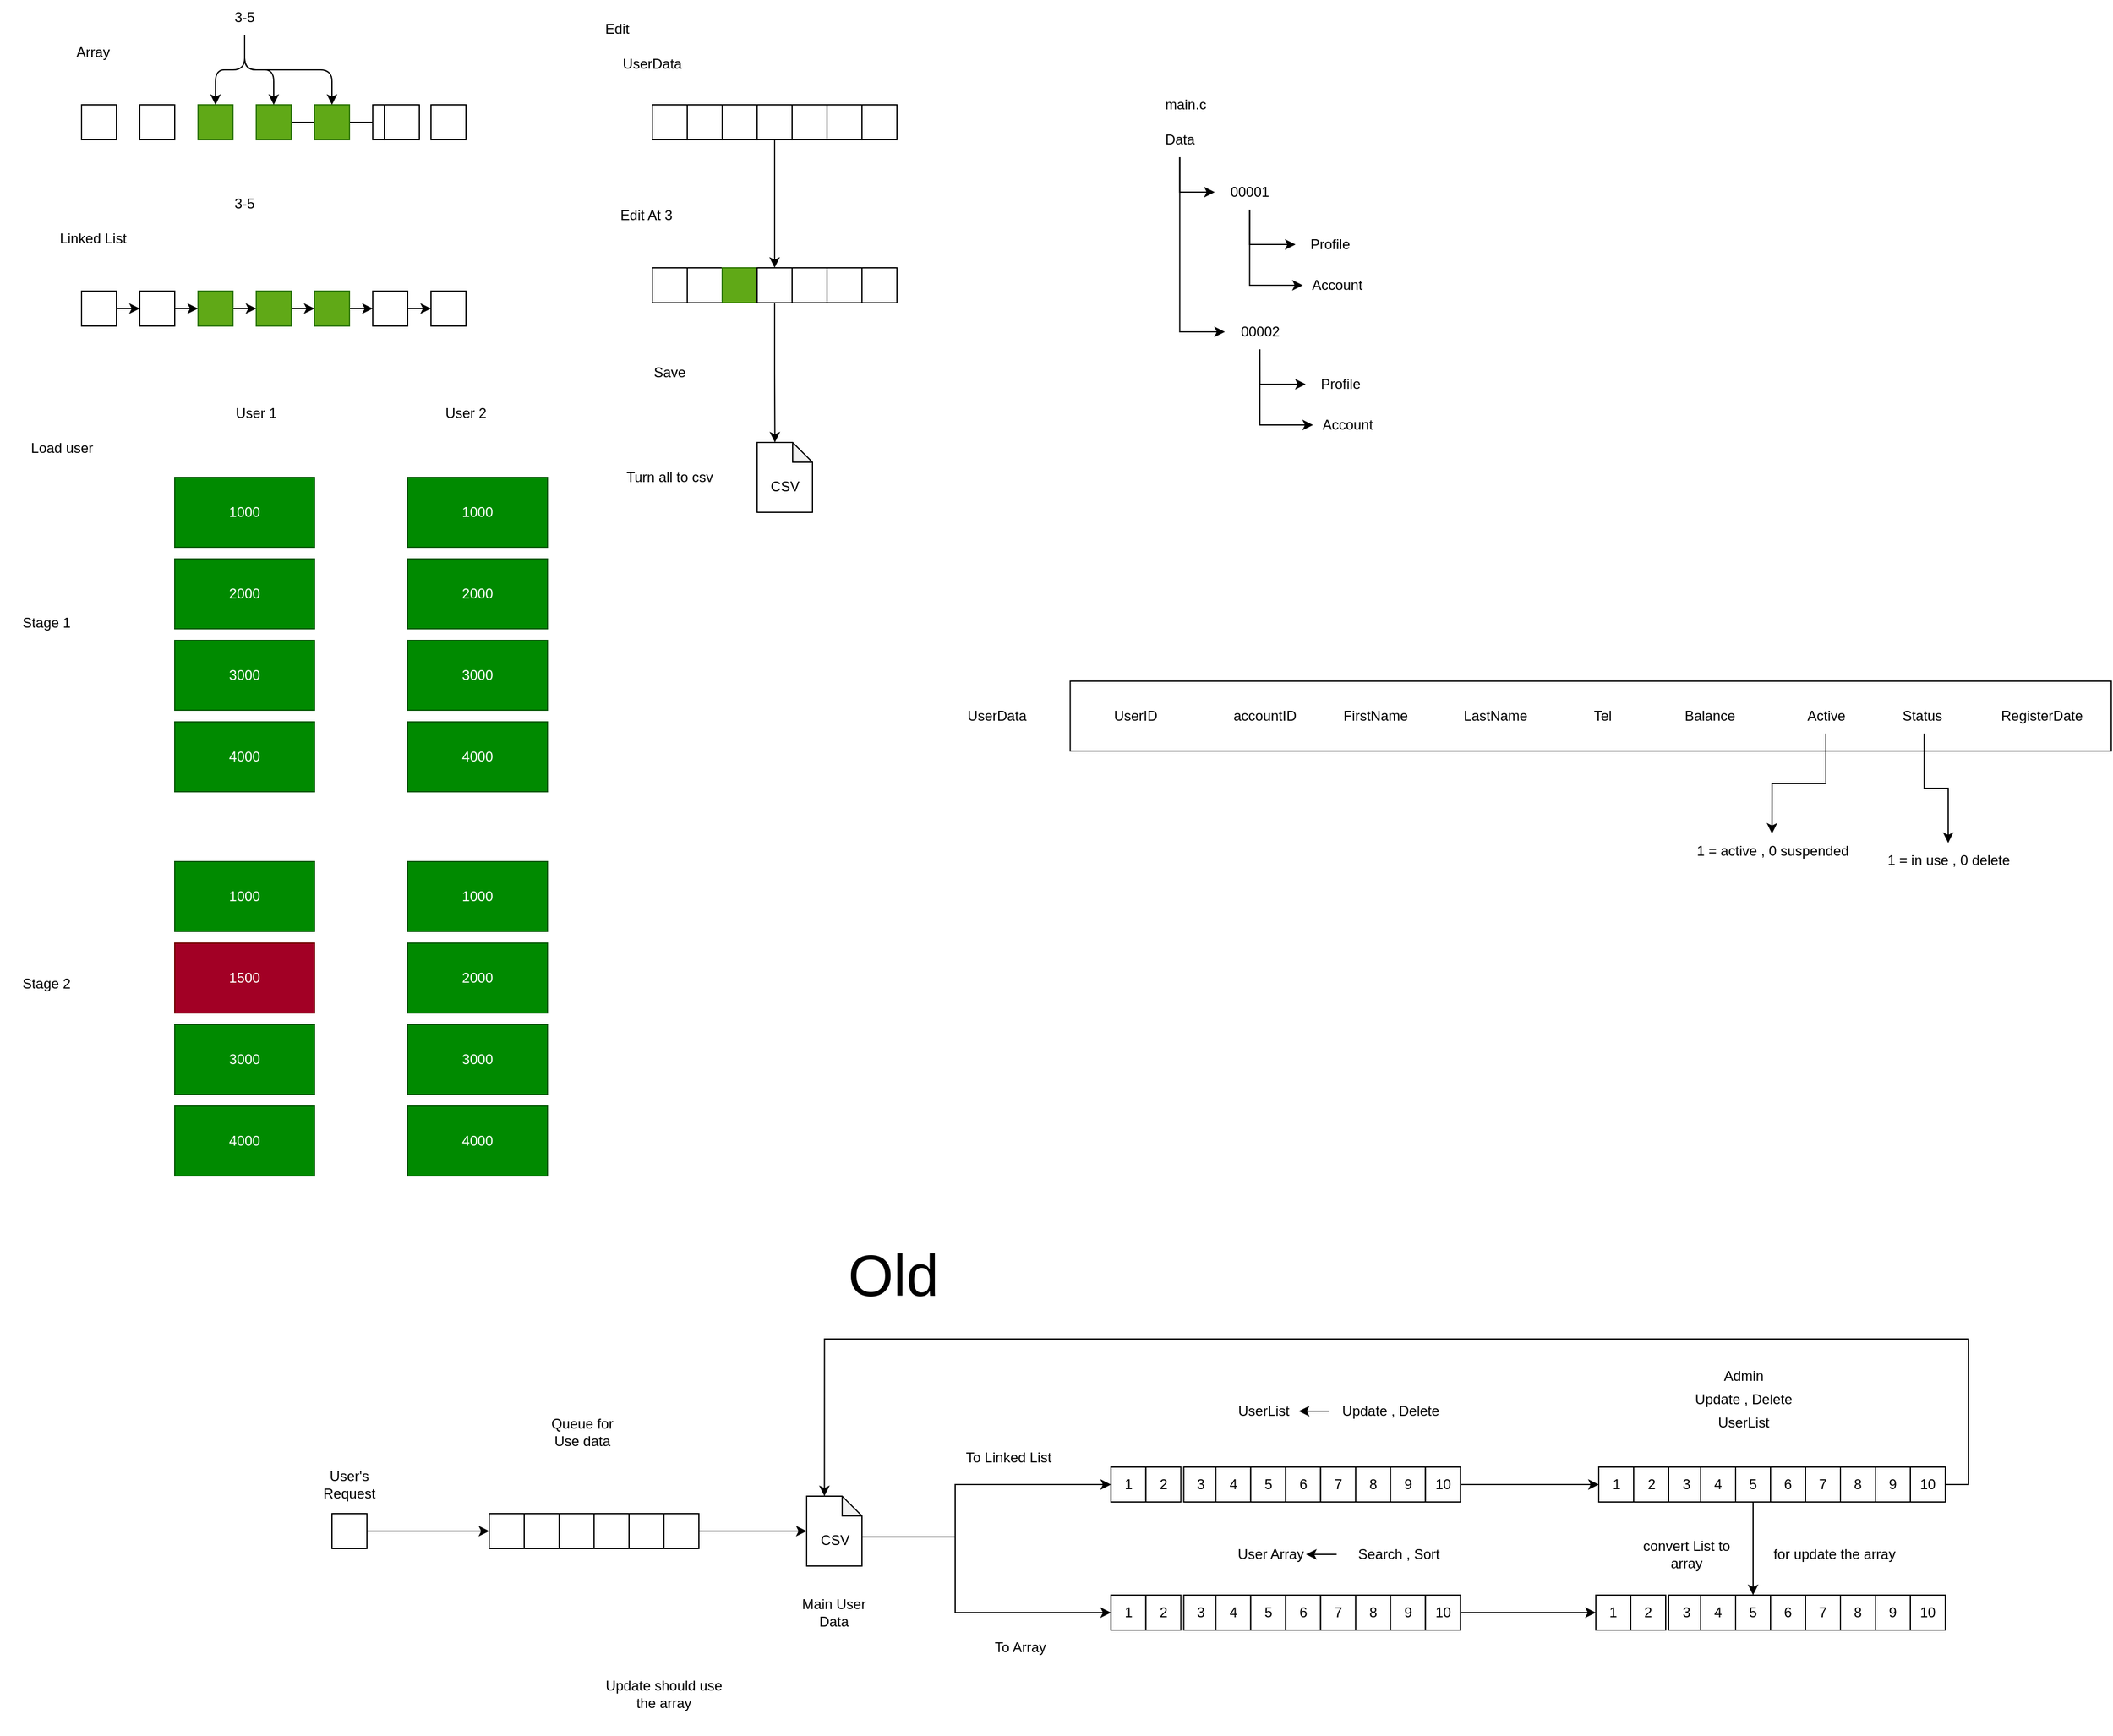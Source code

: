 <mxfile version="20.7.4" type="device"><diagram id="EUg1p4t70o_n1Fe6zQVJ" name="Page-1"><mxGraphModel dx="2302" dy="1364" grid="0" gridSize="10" guides="1" tooltips="1" connect="1" arrows="1" fold="1" page="1" pageScale="1" pageWidth="850" pageHeight="1100" math="0" shadow="0"><root><mxCell id="0"/><mxCell id="1" parent="0"/><mxCell id="EcDY3XYmUkC9mgCt3YLA-112" value="" style="rounded=0;whiteSpace=wrap;html=1;" parent="1" vertex="1"><mxGeometry x="958.75" y="815" width="893.75" height="60" as="geometry"/></mxCell><mxCell id="2" value="Array" style="text;strokeColor=none;align=center;fillColor=none;html=1;verticalAlign=middle;whiteSpace=wrap;rounded=0;" parent="1" vertex="1"><mxGeometry x="90" y="260" width="60" height="30" as="geometry"/></mxCell><mxCell id="14" value="" style="whiteSpace=wrap;html=1;flipH=1;" parent="1" vertex="1"><mxGeometry x="110" y="320" width="30" height="30" as="geometry"/></mxCell><mxCell id="33" value="" style="whiteSpace=wrap;html=1;flipH=1;" parent="1" vertex="1"><mxGeometry x="160" y="320" width="30" height="30" as="geometry"/></mxCell><mxCell id="34" value="" style="whiteSpace=wrap;html=1;flipH=1;fillColor=#60a917;fontColor=#ffffff;strokeColor=#2D7600;" parent="1" vertex="1"><mxGeometry x="210" y="320" width="30" height="30" as="geometry"/></mxCell><mxCell id="61" value="" style="edgeStyle=orthogonalEdgeStyle;html=1;" parent="1" source="35" target="60" edge="1"><mxGeometry relative="1" as="geometry"/></mxCell><mxCell id="35" value="" style="whiteSpace=wrap;html=1;flipH=1;fillColor=#60a917;fontColor=#ffffff;strokeColor=#2D7600;" parent="1" vertex="1"><mxGeometry x="260" y="320" width="30" height="30" as="geometry"/></mxCell><mxCell id="36" value="" style="whiteSpace=wrap;html=1;flipH=1;fillColor=#60a917;fontColor=#ffffff;strokeColor=#2D7600;" parent="1" vertex="1"><mxGeometry x="310" y="320" width="30" height="30" as="geometry"/></mxCell><mxCell id="37" value="" style="whiteSpace=wrap;html=1;flipH=1;" parent="1" vertex="1"><mxGeometry x="360" y="320" width="30" height="30" as="geometry"/></mxCell><mxCell id="38" value="" style="whiteSpace=wrap;html=1;flipH=1;" parent="1" vertex="1"><mxGeometry x="410" y="320" width="30" height="30" as="geometry"/></mxCell><mxCell id="44" style="edgeStyle=orthogonalEdgeStyle;html=1;exitX=0.5;exitY=1;exitDx=0;exitDy=0;entryX=0.5;entryY=0;entryDx=0;entryDy=0;" parent="1" source="41" target="34" edge="1"><mxGeometry relative="1" as="geometry"/></mxCell><mxCell id="45" style="edgeStyle=orthogonalEdgeStyle;html=1;exitX=0.5;exitY=1;exitDx=0;exitDy=0;entryX=0.5;entryY=0;entryDx=0;entryDy=0;" parent="1" source="41" target="36" edge="1"><mxGeometry relative="1" as="geometry"/></mxCell><mxCell id="62" style="edgeStyle=orthogonalEdgeStyle;html=1;exitX=0.5;exitY=1;exitDx=0;exitDy=0;entryX=0.5;entryY=0;entryDx=0;entryDy=0;" parent="1" source="41" target="35" edge="1"><mxGeometry relative="1" as="geometry"/></mxCell><mxCell id="41" value="3-5" style="text;strokeColor=none;align=center;fillColor=none;html=1;verticalAlign=middle;whiteSpace=wrap;rounded=0;" parent="1" vertex="1"><mxGeometry x="220" y="230" width="60" height="30" as="geometry"/></mxCell><mxCell id="46" value="Linked List" style="text;strokeColor=none;align=center;fillColor=none;html=1;verticalAlign=middle;whiteSpace=wrap;rounded=0;" parent="1" vertex="1"><mxGeometry x="90" y="420" width="60" height="30" as="geometry"/></mxCell><mxCell id="57" style="edgeStyle=orthogonalEdgeStyle;html=1;exitX=1;exitY=0.5;exitDx=0;exitDy=0;entryX=0;entryY=0.5;entryDx=0;entryDy=0;" parent="1" source="47" target="48" edge="1"><mxGeometry relative="1" as="geometry"/></mxCell><mxCell id="47" value="" style="whiteSpace=wrap;html=1;flipH=1;" parent="1" vertex="1"><mxGeometry x="110" y="480" width="30" height="30" as="geometry"/></mxCell><mxCell id="58" style="edgeStyle=orthogonalEdgeStyle;html=1;exitX=1;exitY=0.5;exitDx=0;exitDy=0;entryX=0;entryY=0.5;entryDx=0;entryDy=0;" parent="1" source="48" target="49" edge="1"><mxGeometry relative="1" as="geometry"/></mxCell><mxCell id="48" value="" style="whiteSpace=wrap;html=1;flipH=1;" parent="1" vertex="1"><mxGeometry x="160" y="480" width="30" height="30" as="geometry"/></mxCell><mxCell id="59" style="edgeStyle=orthogonalEdgeStyle;html=1;exitX=1;exitY=0.5;exitDx=0;exitDy=0;entryX=0;entryY=0.5;entryDx=0;entryDy=0;" parent="1" source="49" target="50" edge="1"><mxGeometry relative="1" as="geometry"/></mxCell><mxCell id="49" value="" style="whiteSpace=wrap;html=1;flipH=1;fillColor=#60a917;fontColor=#ffffff;strokeColor=#2D7600;" parent="1" vertex="1"><mxGeometry x="210" y="480" width="30" height="30" as="geometry"/></mxCell><mxCell id="63" style="edgeStyle=orthogonalEdgeStyle;html=1;exitX=1;exitY=0.5;exitDx=0;exitDy=0;entryX=0;entryY=0.5;entryDx=0;entryDy=0;" parent="1" source="50" target="51" edge="1"><mxGeometry relative="1" as="geometry"/></mxCell><mxCell id="50" value="" style="whiteSpace=wrap;html=1;flipH=1;fillColor=#60a917;fontColor=#ffffff;strokeColor=#2D7600;" parent="1" vertex="1"><mxGeometry x="260" y="480" width="30" height="30" as="geometry"/></mxCell><mxCell id="64" style="edgeStyle=orthogonalEdgeStyle;html=1;exitX=1;exitY=0.5;exitDx=0;exitDy=0;entryX=0;entryY=0.5;entryDx=0;entryDy=0;" parent="1" source="51" target="52" edge="1"><mxGeometry relative="1" as="geometry"/></mxCell><mxCell id="51" value="" style="whiteSpace=wrap;html=1;flipH=1;fillColor=#60a917;fontColor=#ffffff;strokeColor=#2D7600;" parent="1" vertex="1"><mxGeometry x="310" y="480" width="30" height="30" as="geometry"/></mxCell><mxCell id="65" style="edgeStyle=orthogonalEdgeStyle;html=1;exitX=1;exitY=0.5;exitDx=0;exitDy=0;" parent="1" source="52" target="53" edge="1"><mxGeometry relative="1" as="geometry"/></mxCell><mxCell id="52" value="" style="whiteSpace=wrap;html=1;flipH=1;" parent="1" vertex="1"><mxGeometry x="360" y="480" width="30" height="30" as="geometry"/></mxCell><mxCell id="53" value="" style="whiteSpace=wrap;html=1;flipH=1;" parent="1" vertex="1"><mxGeometry x="410" y="480" width="30" height="30" as="geometry"/></mxCell><mxCell id="56" value="3-5" style="text;strokeColor=none;align=center;fillColor=none;html=1;verticalAlign=middle;whiteSpace=wrap;rounded=0;" parent="1" vertex="1"><mxGeometry x="220" y="390" width="60" height="30" as="geometry"/></mxCell><mxCell id="60" value="" style="whiteSpace=wrap;html=1;flipH=1;" parent="1" vertex="1"><mxGeometry x="370" y="320" width="30" height="30" as="geometry"/></mxCell><mxCell id="67" value="1000" style="whiteSpace=wrap;html=1;fillColor=#008a00;fontColor=#ffffff;strokeColor=#005700;" parent="1" vertex="1"><mxGeometry x="190" y="640" width="120" height="60" as="geometry"/></mxCell><mxCell id="68" value="2000" style="whiteSpace=wrap;html=1;fillColor=#008a00;fontColor=#ffffff;strokeColor=#005700;" parent="1" vertex="1"><mxGeometry x="190" y="710" width="120" height="60" as="geometry"/></mxCell><mxCell id="69" value="4000" style="whiteSpace=wrap;html=1;fillColor=#008a00;fontColor=#ffffff;strokeColor=#005700;" parent="1" vertex="1"><mxGeometry x="190" y="850" width="120" height="60" as="geometry"/></mxCell><mxCell id="70" value="3000" style="whiteSpace=wrap;html=1;fillColor=#008a00;fontColor=#ffffff;strokeColor=#005700;" parent="1" vertex="1"><mxGeometry x="190" y="780" width="120" height="60" as="geometry"/></mxCell><mxCell id="71" value="User 1" style="text;strokeColor=none;align=center;fillColor=none;html=1;verticalAlign=middle;whiteSpace=wrap;rounded=0;" parent="1" vertex="1"><mxGeometry x="230" y="570" width="60" height="30" as="geometry"/></mxCell><mxCell id="72" value="User 2" style="text;strokeColor=none;align=center;fillColor=none;html=1;verticalAlign=middle;whiteSpace=wrap;rounded=0;" parent="1" vertex="1"><mxGeometry x="410" y="570" width="60" height="30" as="geometry"/></mxCell><mxCell id="73" value="1000" style="whiteSpace=wrap;html=1;fillColor=#008a00;fontColor=#ffffff;strokeColor=#005700;" parent="1" vertex="1"><mxGeometry x="390" y="640" width="120" height="60" as="geometry"/></mxCell><mxCell id="74" value="2000" style="whiteSpace=wrap;html=1;fillColor=#008a00;fontColor=#ffffff;strokeColor=#005700;" parent="1" vertex="1"><mxGeometry x="390" y="710" width="120" height="60" as="geometry"/></mxCell><mxCell id="75" value="4000" style="whiteSpace=wrap;html=1;fillColor=#008a00;fontColor=#ffffff;strokeColor=#005700;" parent="1" vertex="1"><mxGeometry x="390" y="850" width="120" height="60" as="geometry"/></mxCell><mxCell id="76" value="3000" style="whiteSpace=wrap;html=1;fillColor=#008a00;fontColor=#ffffff;strokeColor=#005700;" parent="1" vertex="1"><mxGeometry x="390" y="780" width="120" height="60" as="geometry"/></mxCell><mxCell id="77" value="Load user&amp;nbsp;" style="text;strokeColor=none;align=center;fillColor=none;html=1;verticalAlign=middle;whiteSpace=wrap;rounded=0;" parent="1" vertex="1"><mxGeometry x="40" y="600" width="110" height="30" as="geometry"/></mxCell><mxCell id="78" value="Stage 1" style="text;strokeColor=none;align=center;fillColor=none;html=1;verticalAlign=middle;whiteSpace=wrap;rounded=0;" parent="1" vertex="1"><mxGeometry x="50" y="750" width="60" height="30" as="geometry"/></mxCell><mxCell id="83" value="Stage 2" style="text;strokeColor=none;align=center;fillColor=none;html=1;verticalAlign=middle;whiteSpace=wrap;rounded=0;" parent="1" vertex="1"><mxGeometry x="50" y="1060" width="60" height="30" as="geometry"/></mxCell><mxCell id="97" value="1000" style="whiteSpace=wrap;html=1;fillColor=#008a00;fontColor=#ffffff;strokeColor=#005700;" parent="1" vertex="1"><mxGeometry x="190" y="970" width="120" height="60" as="geometry"/></mxCell><mxCell id="98" value="1500" style="whiteSpace=wrap;html=1;fillColor=#a20025;fontColor=#ffffff;strokeColor=#6F0000;" parent="1" vertex="1"><mxGeometry x="190" y="1040" width="120" height="60" as="geometry"/></mxCell><mxCell id="99" value="4000" style="whiteSpace=wrap;html=1;fillColor=#008a00;fontColor=#ffffff;strokeColor=#005700;" parent="1" vertex="1"><mxGeometry x="190" y="1180" width="120" height="60" as="geometry"/></mxCell><mxCell id="100" value="3000" style="whiteSpace=wrap;html=1;fillColor=#008a00;fontColor=#ffffff;strokeColor=#005700;" parent="1" vertex="1"><mxGeometry x="190" y="1110" width="120" height="60" as="geometry"/></mxCell><mxCell id="101" value="1000" style="whiteSpace=wrap;html=1;fillColor=#008a00;fontColor=#ffffff;strokeColor=#005700;" parent="1" vertex="1"><mxGeometry x="390" y="970" width="120" height="60" as="geometry"/></mxCell><mxCell id="102" value="2000" style="whiteSpace=wrap;html=1;fillColor=#008a00;fontColor=#ffffff;strokeColor=#005700;" parent="1" vertex="1"><mxGeometry x="390" y="1040" width="120" height="60" as="geometry"/></mxCell><mxCell id="103" value="4000" style="whiteSpace=wrap;html=1;fillColor=#008a00;fontColor=#ffffff;strokeColor=#005700;" parent="1" vertex="1"><mxGeometry x="390" y="1180" width="120" height="60" as="geometry"/></mxCell><mxCell id="104" value="3000" style="whiteSpace=wrap;html=1;fillColor=#008a00;fontColor=#ffffff;strokeColor=#005700;" parent="1" vertex="1"><mxGeometry x="390" y="1110" width="120" height="60" as="geometry"/></mxCell><mxCell id="A_JmGxbrI_WIzLfmHU-J-104" value="Edit" style="text;strokeColor=none;align=center;fillColor=none;html=1;verticalAlign=middle;whiteSpace=wrap;rounded=0;" parent="1" vertex="1"><mxGeometry x="540" y="240" width="60" height="30" as="geometry"/></mxCell><mxCell id="A_JmGxbrI_WIzLfmHU-J-109" value="UserData" style="text;strokeColor=none;align=center;fillColor=none;html=1;verticalAlign=middle;whiteSpace=wrap;rounded=0;" parent="1" vertex="1"><mxGeometry x="570" y="270" width="60" height="30" as="geometry"/></mxCell><mxCell id="A_JmGxbrI_WIzLfmHU-J-124" value="" style="whiteSpace=wrap;html=1;flipH=1;" parent="1" vertex="1"><mxGeometry x="600" y="320" width="30" height="30" as="geometry"/></mxCell><mxCell id="A_JmGxbrI_WIzLfmHU-J-126" value="" style="whiteSpace=wrap;html=1;flipH=1;" parent="1" vertex="1"><mxGeometry x="630" y="320" width="30" height="30" as="geometry"/></mxCell><mxCell id="A_JmGxbrI_WIzLfmHU-J-128" value="" style="whiteSpace=wrap;html=1;flipH=1;" parent="1" vertex="1"><mxGeometry x="660" y="320" width="30" height="30" as="geometry"/></mxCell><mxCell id="A_JmGxbrI_WIzLfmHU-J-184" style="edgeStyle=orthogonalEdgeStyle;rounded=0;orthogonalLoop=1;jettySize=auto;html=1;exitX=0.5;exitY=1;exitDx=0;exitDy=0;entryX=0.5;entryY=0;entryDx=0;entryDy=0;" parent="1" source="A_JmGxbrI_WIzLfmHU-J-130" target="A_JmGxbrI_WIzLfmHU-J-157" edge="1"><mxGeometry relative="1" as="geometry"/></mxCell><mxCell id="A_JmGxbrI_WIzLfmHU-J-130" value="" style="whiteSpace=wrap;html=1;flipH=1;" parent="1" vertex="1"><mxGeometry x="690" y="320" width="30" height="30" as="geometry"/></mxCell><mxCell id="A_JmGxbrI_WIzLfmHU-J-132" value="" style="whiteSpace=wrap;html=1;flipH=1;" parent="1" vertex="1"><mxGeometry x="720" y="320" width="30" height="30" as="geometry"/></mxCell><mxCell id="A_JmGxbrI_WIzLfmHU-J-134" value="" style="whiteSpace=wrap;html=1;flipH=1;" parent="1" vertex="1"><mxGeometry x="750" y="320" width="30" height="30" as="geometry"/></mxCell><mxCell id="A_JmGxbrI_WIzLfmHU-J-135" value="" style="whiteSpace=wrap;html=1;flipH=1;" parent="1" vertex="1"><mxGeometry x="780" y="320" width="30" height="30" as="geometry"/></mxCell><mxCell id="A_JmGxbrI_WIzLfmHU-J-136" value="Edit At 3" style="text;strokeColor=none;align=center;fillColor=none;html=1;verticalAlign=middle;whiteSpace=wrap;rounded=0;" parent="1" vertex="1"><mxGeometry x="565" y="400" width="60" height="30" as="geometry"/></mxCell><mxCell id="A_JmGxbrI_WIzLfmHU-J-154" value="" style="whiteSpace=wrap;html=1;flipH=1;" parent="1" vertex="1"><mxGeometry x="600" y="460" width="30" height="30" as="geometry"/></mxCell><mxCell id="A_JmGxbrI_WIzLfmHU-J-155" value="" style="whiteSpace=wrap;html=1;flipH=1;" parent="1" vertex="1"><mxGeometry x="630" y="460" width="30" height="30" as="geometry"/></mxCell><mxCell id="A_JmGxbrI_WIzLfmHU-J-156" value="" style="whiteSpace=wrap;html=1;flipH=1;fillColor=#60a917;fontColor=#ffffff;strokeColor=#2D7600;" parent="1" vertex="1"><mxGeometry x="660" y="460" width="30" height="30" as="geometry"/></mxCell><mxCell id="A_JmGxbrI_WIzLfmHU-J-182" style="edgeStyle=orthogonalEdgeStyle;rounded=0;orthogonalLoop=1;jettySize=auto;html=1;exitX=0.5;exitY=1;exitDx=0;exitDy=0;entryX=0;entryY=0;entryDx=15.25;entryDy=0;entryPerimeter=0;" parent="1" source="A_JmGxbrI_WIzLfmHU-J-157" target="A_JmGxbrI_WIzLfmHU-J-171" edge="1"><mxGeometry relative="1" as="geometry"/></mxCell><mxCell id="A_JmGxbrI_WIzLfmHU-J-157" value="" style="whiteSpace=wrap;html=1;flipH=1;" parent="1" vertex="1"><mxGeometry x="690" y="460" width="30" height="30" as="geometry"/></mxCell><mxCell id="A_JmGxbrI_WIzLfmHU-J-158" value="" style="whiteSpace=wrap;html=1;flipH=1;" parent="1" vertex="1"><mxGeometry x="720" y="460" width="30" height="30" as="geometry"/></mxCell><mxCell id="A_JmGxbrI_WIzLfmHU-J-159" value="" style="whiteSpace=wrap;html=1;flipH=1;" parent="1" vertex="1"><mxGeometry x="750" y="460" width="30" height="30" as="geometry"/></mxCell><mxCell id="A_JmGxbrI_WIzLfmHU-J-160" value="" style="whiteSpace=wrap;html=1;flipH=1;" parent="1" vertex="1"><mxGeometry x="780" y="460" width="30" height="30" as="geometry"/></mxCell><mxCell id="A_JmGxbrI_WIzLfmHU-J-171" value="&lt;br&gt;CSV" style="shape=note;whiteSpace=wrap;html=1;backgroundOutline=1;darkOpacity=0.05;size=17;" parent="1" vertex="1"><mxGeometry x="690" y="610" width="47.5" height="60" as="geometry"/></mxCell><mxCell id="A_JmGxbrI_WIzLfmHU-J-180" value="Turn all to csv" style="text;strokeColor=none;align=center;fillColor=none;html=1;verticalAlign=middle;whiteSpace=wrap;rounded=0;" parent="1" vertex="1"><mxGeometry x="555" y="625" width="120" height="30" as="geometry"/></mxCell><mxCell id="A_JmGxbrI_WIzLfmHU-J-181" value="Save" style="text;strokeColor=none;align=center;fillColor=none;html=1;verticalAlign=middle;whiteSpace=wrap;rounded=0;" parent="1" vertex="1"><mxGeometry x="585" y="535" width="60" height="30" as="geometry"/></mxCell><mxCell id="A_JmGxbrI_WIzLfmHU-J-202" value="8" style="whiteSpace=wrap;html=1;flipH=1;" parent="1" vertex="1"><mxGeometry x="1203.75" y="1490" width="30" height="30" as="geometry"/></mxCell><mxCell id="A_JmGxbrI_WIzLfmHU-J-203" value="9" style="whiteSpace=wrap;html=1;flipH=1;" parent="1" vertex="1"><mxGeometry x="1233.75" y="1490" width="30" height="30" as="geometry"/></mxCell><mxCell id="A_JmGxbrI_WIzLfmHU-J-291" style="edgeStyle=orthogonalEdgeStyle;rounded=0;orthogonalLoop=1;jettySize=auto;html=1;exitX=1;exitY=0.5;exitDx=0;exitDy=0;entryX=0;entryY=0.5;entryDx=0;entryDy=0;" parent="1" source="A_JmGxbrI_WIzLfmHU-J-204" target="A_JmGxbrI_WIzLfmHU-J-284" edge="1"><mxGeometry relative="1" as="geometry"/></mxCell><mxCell id="A_JmGxbrI_WIzLfmHU-J-204" value="10" style="whiteSpace=wrap;html=1;flipH=1;" parent="1" vertex="1"><mxGeometry x="1263.75" y="1490" width="30" height="30" as="geometry"/></mxCell><mxCell id="A_JmGxbrI_WIzLfmHU-J-226" value="1" style="whiteSpace=wrap;html=1;flipH=1;" parent="1" vertex="1"><mxGeometry x="993.75" y="1490" width="30" height="30" as="geometry"/></mxCell><mxCell id="A_JmGxbrI_WIzLfmHU-J-227" value="2" style="whiteSpace=wrap;html=1;flipH=1;" parent="1" vertex="1"><mxGeometry x="1023.75" y="1490" width="30" height="30" as="geometry"/></mxCell><mxCell id="A_JmGxbrI_WIzLfmHU-J-228" value="3" style="whiteSpace=wrap;html=1;flipH=1;" parent="1" vertex="1"><mxGeometry x="1056.25" y="1490" width="30" height="30" as="geometry"/></mxCell><mxCell id="A_JmGxbrI_WIzLfmHU-J-229" value="4" style="whiteSpace=wrap;html=1;flipH=1;" parent="1" vertex="1"><mxGeometry x="1083.75" y="1490" width="30" height="30" as="geometry"/></mxCell><mxCell id="A_JmGxbrI_WIzLfmHU-J-230" value="5" style="whiteSpace=wrap;html=1;flipH=1;" parent="1" vertex="1"><mxGeometry x="1113.75" y="1490" width="30" height="30" as="geometry"/></mxCell><mxCell id="A_JmGxbrI_WIzLfmHU-J-231" value="6" style="whiteSpace=wrap;html=1;flipH=1;" parent="1" vertex="1"><mxGeometry x="1143.75" y="1490" width="30" height="30" as="geometry"/></mxCell><mxCell id="A_JmGxbrI_WIzLfmHU-J-232" value="7" style="whiteSpace=wrap;html=1;flipH=1;" parent="1" vertex="1"><mxGeometry x="1173.75" y="1490" width="30" height="30" as="geometry"/></mxCell><mxCell id="A_JmGxbrI_WIzLfmHU-J-233" value="Main User Data" style="text;strokeColor=none;align=center;fillColor=none;html=1;verticalAlign=middle;whiteSpace=wrap;rounded=0;" parent="1" vertex="1"><mxGeometry x="726.25" y="1600" width="60" height="30" as="geometry"/></mxCell><mxCell id="A_JmGxbrI_WIzLfmHU-J-264" style="edgeStyle=orthogonalEdgeStyle;rounded=0;orthogonalLoop=1;jettySize=auto;html=1;exitX=0;exitY=0;exitDx=47.5;exitDy=38.5;exitPerimeter=0;entryX=0;entryY=0.5;entryDx=0;entryDy=0;" parent="1" source="A_JmGxbrI_WIzLfmHU-J-249" target="A_JmGxbrI_WIzLfmHU-J-226" edge="1"><mxGeometry relative="1" as="geometry"><Array as="points"><mxPoint x="780" y="1550"/><mxPoint x="860" y="1550"/><mxPoint x="860" y="1505"/></Array></mxGeometry></mxCell><mxCell id="A_JmGxbrI_WIzLfmHU-J-265" style="edgeStyle=orthogonalEdgeStyle;rounded=0;orthogonalLoop=1;jettySize=auto;html=1;exitX=0;exitY=0;exitDx=47.5;exitDy=38.5;exitPerimeter=0;entryX=0;entryY=0.5;entryDx=0;entryDy=0;" parent="1" source="A_JmGxbrI_WIzLfmHU-J-249" target="A_JmGxbrI_WIzLfmHU-J-255" edge="1"><mxGeometry relative="1" as="geometry"><Array as="points"><mxPoint x="780" y="1550"/><mxPoint x="860" y="1550"/><mxPoint x="860" y="1615"/></Array></mxGeometry></mxCell><mxCell id="A_JmGxbrI_WIzLfmHU-J-249" value="&lt;br&gt;CSV" style="shape=note;whiteSpace=wrap;html=1;backgroundOutline=1;darkOpacity=0.05;size=17;" parent="1" vertex="1"><mxGeometry x="732.5" y="1515" width="47.5" height="60" as="geometry"/></mxCell><mxCell id="A_JmGxbrI_WIzLfmHU-J-251" value="To Linked List" style="text;strokeColor=none;align=center;fillColor=none;html=1;verticalAlign=middle;whiteSpace=wrap;rounded=0;" parent="1" vertex="1"><mxGeometry x="866.25" y="1467" width="80" height="30" as="geometry"/></mxCell><mxCell id="A_JmGxbrI_WIzLfmHU-J-252" value="8" style="whiteSpace=wrap;html=1;flipH=1;" parent="1" vertex="1"><mxGeometry x="1203.75" y="1600" width="30" height="30" as="geometry"/></mxCell><mxCell id="A_JmGxbrI_WIzLfmHU-J-253" value="9" style="whiteSpace=wrap;html=1;flipH=1;" parent="1" vertex="1"><mxGeometry x="1233.75" y="1600" width="30" height="30" as="geometry"/></mxCell><mxCell id="A_JmGxbrI_WIzLfmHU-J-315" style="edgeStyle=orthogonalEdgeStyle;rounded=0;orthogonalLoop=1;jettySize=auto;html=1;exitX=1;exitY=0.5;exitDx=0;exitDy=0;entryX=0;entryY=0.5;entryDx=0;entryDy=0;" parent="1" source="A_JmGxbrI_WIzLfmHU-J-254" target="A_JmGxbrI_WIzLfmHU-J-308" edge="1"><mxGeometry relative="1" as="geometry"/></mxCell><mxCell id="A_JmGxbrI_WIzLfmHU-J-254" value="10" style="whiteSpace=wrap;html=1;flipH=1;" parent="1" vertex="1"><mxGeometry x="1263.75" y="1600" width="30" height="30" as="geometry"/></mxCell><mxCell id="A_JmGxbrI_WIzLfmHU-J-255" value="1" style="whiteSpace=wrap;html=1;flipH=1;" parent="1" vertex="1"><mxGeometry x="993.75" y="1600" width="30" height="30" as="geometry"/></mxCell><mxCell id="A_JmGxbrI_WIzLfmHU-J-256" value="2" style="whiteSpace=wrap;html=1;flipH=1;" parent="1" vertex="1"><mxGeometry x="1023.75" y="1600" width="30" height="30" as="geometry"/></mxCell><mxCell id="A_JmGxbrI_WIzLfmHU-J-257" value="3" style="whiteSpace=wrap;html=1;flipH=1;" parent="1" vertex="1"><mxGeometry x="1056.25" y="1600" width="30" height="30" as="geometry"/></mxCell><mxCell id="A_JmGxbrI_WIzLfmHU-J-258" value="4" style="whiteSpace=wrap;html=1;flipH=1;" parent="1" vertex="1"><mxGeometry x="1083.75" y="1600" width="30" height="30" as="geometry"/></mxCell><mxCell id="A_JmGxbrI_WIzLfmHU-J-259" value="5" style="whiteSpace=wrap;html=1;flipH=1;" parent="1" vertex="1"><mxGeometry x="1113.75" y="1600" width="30" height="30" as="geometry"/></mxCell><mxCell id="A_JmGxbrI_WIzLfmHU-J-260" value="6" style="whiteSpace=wrap;html=1;flipH=1;" parent="1" vertex="1"><mxGeometry x="1143.75" y="1600" width="30" height="30" as="geometry"/></mxCell><mxCell id="A_JmGxbrI_WIzLfmHU-J-261" value="7" style="whiteSpace=wrap;html=1;flipH=1;" parent="1" vertex="1"><mxGeometry x="1173.75" y="1600" width="30" height="30" as="geometry"/></mxCell><mxCell id="A_JmGxbrI_WIzLfmHU-J-263" value="To Array" style="text;strokeColor=none;align=center;fillColor=none;html=1;verticalAlign=middle;whiteSpace=wrap;rounded=0;" parent="1" vertex="1"><mxGeometry x="876.25" y="1630" width="80" height="30" as="geometry"/></mxCell><mxCell id="A_JmGxbrI_WIzLfmHU-J-266" value="UserList" style="text;strokeColor=none;align=center;fillColor=none;html=1;verticalAlign=middle;whiteSpace=wrap;rounded=0;" parent="1" vertex="1"><mxGeometry x="1095" y="1427" width="60" height="30" as="geometry"/></mxCell><mxCell id="A_JmGxbrI_WIzLfmHU-J-267" value="User Array" style="text;strokeColor=none;align=center;fillColor=none;html=1;verticalAlign=middle;whiteSpace=wrap;rounded=0;" parent="1" vertex="1"><mxGeometry x="1101.25" y="1550" width="60" height="30" as="geometry"/></mxCell><mxCell id="A_JmGxbrI_WIzLfmHU-J-270" style="edgeStyle=orthogonalEdgeStyle;rounded=0;orthogonalLoop=1;jettySize=auto;html=1;exitX=0;exitY=0.5;exitDx=0;exitDy=0;entryX=1;entryY=0.5;entryDx=0;entryDy=0;" parent="1" source="A_JmGxbrI_WIzLfmHU-J-268" target="A_JmGxbrI_WIzLfmHU-J-266" edge="1"><mxGeometry relative="1" as="geometry"/></mxCell><mxCell id="A_JmGxbrI_WIzLfmHU-J-268" value="Update , Delete" style="text;strokeColor=none;align=center;fillColor=none;html=1;verticalAlign=middle;whiteSpace=wrap;rounded=0;" parent="1" vertex="1"><mxGeometry x="1181.25" y="1427" width="106.25" height="30" as="geometry"/></mxCell><mxCell id="A_JmGxbrI_WIzLfmHU-J-273" style="edgeStyle=orthogonalEdgeStyle;rounded=0;orthogonalLoop=1;jettySize=auto;html=1;exitX=0;exitY=0.5;exitDx=0;exitDy=0;entryX=1;entryY=0.5;entryDx=0;entryDy=0;" parent="1" source="A_JmGxbrI_WIzLfmHU-J-272" target="A_JmGxbrI_WIzLfmHU-J-267" edge="1"><mxGeometry relative="1" as="geometry"/></mxCell><mxCell id="A_JmGxbrI_WIzLfmHU-J-272" value="Search , Sort" style="text;strokeColor=none;align=center;fillColor=none;html=1;verticalAlign=middle;whiteSpace=wrap;rounded=0;" parent="1" vertex="1"><mxGeometry x="1187.5" y="1550" width="106.25" height="30" as="geometry"/></mxCell><mxCell id="A_JmGxbrI_WIzLfmHU-J-277" value="Admin" style="text;strokeColor=none;align=center;fillColor=none;html=1;verticalAlign=middle;whiteSpace=wrap;rounded=0;" parent="1" vertex="1"><mxGeometry x="1506.87" y="1397" width="60" height="30" as="geometry"/></mxCell><mxCell id="A_JmGxbrI_WIzLfmHU-J-279" value="Update , Delete" style="text;strokeColor=none;align=center;fillColor=none;html=1;verticalAlign=middle;whiteSpace=wrap;rounded=0;" parent="1" vertex="1"><mxGeometry x="1483.75" y="1417" width="106.25" height="30" as="geometry"/></mxCell><mxCell id="A_JmGxbrI_WIzLfmHU-J-280" value="UserList" style="text;strokeColor=none;align=center;fillColor=none;html=1;verticalAlign=middle;whiteSpace=wrap;rounded=0;" parent="1" vertex="1"><mxGeometry x="1506.88" y="1437" width="60" height="30" as="geometry"/></mxCell><mxCell id="A_JmGxbrI_WIzLfmHU-J-281" value="8" style="whiteSpace=wrap;html=1;flipH=1;" parent="1" vertex="1"><mxGeometry x="1620" y="1490" width="30" height="30" as="geometry"/></mxCell><mxCell id="A_JmGxbrI_WIzLfmHU-J-282" value="9" style="whiteSpace=wrap;html=1;flipH=1;" parent="1" vertex="1"><mxGeometry x="1650" y="1490" width="30" height="30" as="geometry"/></mxCell><mxCell id="A_JmGxbrI_WIzLfmHU-J-304" style="edgeStyle=orthogonalEdgeStyle;rounded=0;orthogonalLoop=1;jettySize=auto;html=1;exitX=1;exitY=0.5;exitDx=0;exitDy=0;entryX=0;entryY=0;entryDx=15.25;entryDy=0;entryPerimeter=0;" parent="1" source="A_JmGxbrI_WIzLfmHU-J-283" target="A_JmGxbrI_WIzLfmHU-J-249" edge="1"><mxGeometry relative="1" as="geometry"><Array as="points"><mxPoint x="1730" y="1505"/><mxPoint x="1730" y="1380"/><mxPoint x="748" y="1380"/></Array></mxGeometry></mxCell><mxCell id="A_JmGxbrI_WIzLfmHU-J-283" value="10" style="whiteSpace=wrap;html=1;flipH=1;" parent="1" vertex="1"><mxGeometry x="1680" y="1490" width="30" height="30" as="geometry"/></mxCell><mxCell id="A_JmGxbrI_WIzLfmHU-J-284" value="1" style="whiteSpace=wrap;html=1;flipH=1;" parent="1" vertex="1"><mxGeometry x="1412.5" y="1490" width="30" height="30" as="geometry"/></mxCell><mxCell id="A_JmGxbrI_WIzLfmHU-J-285" value="2" style="whiteSpace=wrap;html=1;flipH=1;" parent="1" vertex="1"><mxGeometry x="1442.5" y="1490" width="30" height="30" as="geometry"/></mxCell><mxCell id="A_JmGxbrI_WIzLfmHU-J-286" value="3" style="whiteSpace=wrap;html=1;flipH=1;" parent="1" vertex="1"><mxGeometry x="1472.5" y="1490" width="30" height="30" as="geometry"/></mxCell><mxCell id="A_JmGxbrI_WIzLfmHU-J-287" value="4" style="whiteSpace=wrap;html=1;flipH=1;" parent="1" vertex="1"><mxGeometry x="1500" y="1490" width="30" height="30" as="geometry"/></mxCell><mxCell id="A_JmGxbrI_WIzLfmHU-J-316" style="edgeStyle=orthogonalEdgeStyle;rounded=0;orthogonalLoop=1;jettySize=auto;html=1;exitX=0.5;exitY=1;exitDx=0;exitDy=0;entryX=0.5;entryY=0;entryDx=0;entryDy=0;" parent="1" source="A_JmGxbrI_WIzLfmHU-J-288" target="A_JmGxbrI_WIzLfmHU-J-312" edge="1"><mxGeometry relative="1" as="geometry"/></mxCell><mxCell id="A_JmGxbrI_WIzLfmHU-J-288" value="5" style="whiteSpace=wrap;html=1;flipH=1;" parent="1" vertex="1"><mxGeometry x="1530" y="1490" width="30" height="30" as="geometry"/></mxCell><mxCell id="A_JmGxbrI_WIzLfmHU-J-289" value="6" style="whiteSpace=wrap;html=1;flipH=1;" parent="1" vertex="1"><mxGeometry x="1560" y="1490" width="30" height="30" as="geometry"/></mxCell><mxCell id="A_JmGxbrI_WIzLfmHU-J-290" value="7" style="whiteSpace=wrap;html=1;flipH=1;" parent="1" vertex="1"><mxGeometry x="1590" y="1490" width="30" height="30" as="geometry"/></mxCell><mxCell id="A_JmGxbrI_WIzLfmHU-J-305" value="8" style="whiteSpace=wrap;html=1;flipH=1;" parent="1" vertex="1"><mxGeometry x="1620" y="1600" width="30" height="30" as="geometry"/></mxCell><mxCell id="A_JmGxbrI_WIzLfmHU-J-306" value="9" style="whiteSpace=wrap;html=1;flipH=1;" parent="1" vertex="1"><mxGeometry x="1650" y="1600" width="30" height="30" as="geometry"/></mxCell><mxCell id="A_JmGxbrI_WIzLfmHU-J-307" value="10" style="whiteSpace=wrap;html=1;flipH=1;" parent="1" vertex="1"><mxGeometry x="1680" y="1600" width="30" height="30" as="geometry"/></mxCell><mxCell id="A_JmGxbrI_WIzLfmHU-J-308" value="1" style="whiteSpace=wrap;html=1;flipH=1;" parent="1" vertex="1"><mxGeometry x="1410" y="1600" width="30" height="30" as="geometry"/></mxCell><mxCell id="A_JmGxbrI_WIzLfmHU-J-309" value="2" style="whiteSpace=wrap;html=1;flipH=1;" parent="1" vertex="1"><mxGeometry x="1440" y="1600" width="30" height="30" as="geometry"/></mxCell><mxCell id="A_JmGxbrI_WIzLfmHU-J-310" value="3" style="whiteSpace=wrap;html=1;flipH=1;" parent="1" vertex="1"><mxGeometry x="1472.5" y="1600" width="30" height="30" as="geometry"/></mxCell><mxCell id="A_JmGxbrI_WIzLfmHU-J-311" value="4" style="whiteSpace=wrap;html=1;flipH=1;" parent="1" vertex="1"><mxGeometry x="1500" y="1600" width="30" height="30" as="geometry"/></mxCell><mxCell id="A_JmGxbrI_WIzLfmHU-J-312" value="5" style="whiteSpace=wrap;html=1;flipH=1;" parent="1" vertex="1"><mxGeometry x="1530" y="1600" width="30" height="30" as="geometry"/></mxCell><mxCell id="A_JmGxbrI_WIzLfmHU-J-313" value="6" style="whiteSpace=wrap;html=1;flipH=1;" parent="1" vertex="1"><mxGeometry x="1560" y="1600" width="30" height="30" as="geometry"/></mxCell><mxCell id="A_JmGxbrI_WIzLfmHU-J-314" value="7" style="whiteSpace=wrap;html=1;flipH=1;" parent="1" vertex="1"><mxGeometry x="1590" y="1600" width="30" height="30" as="geometry"/></mxCell><mxCell id="A_JmGxbrI_WIzLfmHU-J-317" value="&amp;nbsp;" style="text;strokeColor=none;align=center;fillColor=none;html=1;verticalAlign=middle;whiteSpace=wrap;rounded=0;" parent="1" vertex="1"><mxGeometry x="1480" y="1560" width="60" height="30" as="geometry"/></mxCell><mxCell id="A_JmGxbrI_WIzLfmHU-J-319" value="convert List to array" style="text;strokeColor=none;align=center;fillColor=none;html=1;verticalAlign=middle;whiteSpace=wrap;rounded=0;" parent="1" vertex="1"><mxGeometry x="1442.5" y="1550" width="90" height="30" as="geometry"/></mxCell><mxCell id="A_JmGxbrI_WIzLfmHU-J-323" value="for update the array" style="text;strokeColor=none;align=center;fillColor=none;html=1;verticalAlign=middle;whiteSpace=wrap;rounded=0;" parent="1" vertex="1"><mxGeometry x="1550" y="1550" width="130" height="30" as="geometry"/></mxCell><mxCell id="A_JmGxbrI_WIzLfmHU-J-325" style="edgeStyle=orthogonalEdgeStyle;rounded=0;orthogonalLoop=1;jettySize=auto;html=1;exitX=1;exitY=0.5;exitDx=0;exitDy=0;entryX=0;entryY=0.5;entryDx=0;entryDy=0;" parent="1" source="A_JmGxbrI_WIzLfmHU-J-326" target="A_JmGxbrI_WIzLfmHU-J-327" edge="1"><mxGeometry relative="1" as="geometry"/></mxCell><mxCell id="A_JmGxbrI_WIzLfmHU-J-326" value="" style="whiteSpace=wrap;html=1;flipH=1;" parent="1" vertex="1"><mxGeometry x="325" y="1530" width="30" height="30" as="geometry"/></mxCell><mxCell id="A_JmGxbrI_WIzLfmHU-J-327" value="" style="whiteSpace=wrap;html=1;flipH=1;" parent="1" vertex="1"><mxGeometry x="460" y="1530" width="30" height="30" as="geometry"/></mxCell><mxCell id="A_JmGxbrI_WIzLfmHU-J-328" value="" style="whiteSpace=wrap;html=1;flipH=1;" parent="1" vertex="1"><mxGeometry x="490" y="1530" width="30" height="30" as="geometry"/></mxCell><mxCell id="A_JmGxbrI_WIzLfmHU-J-329" value="" style="whiteSpace=wrap;html=1;flipH=1;" parent="1" vertex="1"><mxGeometry x="520" y="1530" width="30" height="30" as="geometry"/></mxCell><mxCell id="A_JmGxbrI_WIzLfmHU-J-330" value="" style="whiteSpace=wrap;html=1;flipH=1;" parent="1" vertex="1"><mxGeometry x="550" y="1530" width="30" height="30" as="geometry"/></mxCell><mxCell id="A_JmGxbrI_WIzLfmHU-J-331" value="" style="whiteSpace=wrap;html=1;flipH=1;" parent="1" vertex="1"><mxGeometry x="580" y="1530" width="30" height="30" as="geometry"/></mxCell><mxCell id="A_JmGxbrI_WIzLfmHU-J-332" style="edgeStyle=orthogonalEdgeStyle;rounded=0;orthogonalLoop=1;jettySize=auto;html=1;exitX=1;exitY=0.5;exitDx=0;exitDy=0;entryX=0;entryY=0.5;entryDx=0;entryDy=0;entryPerimeter=0;" parent="1" source="A_JmGxbrI_WIzLfmHU-J-333" target="A_JmGxbrI_WIzLfmHU-J-249" edge="1"><mxGeometry relative="1" as="geometry"><mxPoint x="640" y="1547.5" as="targetPoint"/></mxGeometry></mxCell><mxCell id="A_JmGxbrI_WIzLfmHU-J-333" value="" style="whiteSpace=wrap;html=1;flipH=1;" parent="1" vertex="1"><mxGeometry x="610" y="1530" width="30" height="30" as="geometry"/></mxCell><mxCell id="A_JmGxbrI_WIzLfmHU-J-334" value="User's Request" style="text;strokeColor=none;align=center;fillColor=none;html=1;verticalAlign=middle;whiteSpace=wrap;rounded=0;" parent="1" vertex="1"><mxGeometry x="310" y="1490" width="60" height="30" as="geometry"/></mxCell><mxCell id="A_JmGxbrI_WIzLfmHU-J-335" value="Queue for Use data" style="text;strokeColor=none;align=center;fillColor=none;html=1;verticalAlign=middle;whiteSpace=wrap;rounded=0;" parent="1" vertex="1"><mxGeometry x="510" y="1445" width="60" height="30" as="geometry"/></mxCell><mxCell id="A_JmGxbrI_WIzLfmHU-J-336" value="Update should use the array" style="text;strokeColor=none;align=center;fillColor=none;html=1;verticalAlign=middle;whiteSpace=wrap;rounded=0;" parent="1" vertex="1"><mxGeometry x="555" y="1650" width="110" height="70" as="geometry"/></mxCell><mxCell id="EcDY3XYmUkC9mgCt3YLA-105" value="UserID" style="text;strokeColor=none;align=center;fillColor=none;html=1;verticalAlign=middle;whiteSpace=wrap;rounded=0;" parent="1" vertex="1"><mxGeometry x="985" y="830" width="60" height="30" as="geometry"/></mxCell><mxCell id="EcDY3XYmUkC9mgCt3YLA-106" value="FirstName" style="text;strokeColor=none;align=center;fillColor=none;html=1;verticalAlign=middle;whiteSpace=wrap;rounded=0;" parent="1" vertex="1"><mxGeometry x="1191.25" y="830" width="60" height="30" as="geometry"/></mxCell><mxCell id="EcDY3XYmUkC9mgCt3YLA-107" value="LastName" style="text;strokeColor=none;align=center;fillColor=none;html=1;verticalAlign=middle;whiteSpace=wrap;rounded=0;" parent="1" vertex="1"><mxGeometry x="1293.75" y="830" width="60" height="30" as="geometry"/></mxCell><mxCell id="EcDY3XYmUkC9mgCt3YLA-129" value="accountID" style="text;strokeColor=none;align=center;fillColor=none;html=1;verticalAlign=middle;whiteSpace=wrap;rounded=0;" parent="1" vertex="1"><mxGeometry x="1096.25" y="830" width="60" height="30" as="geometry"/></mxCell><mxCell id="EcDY3XYmUkC9mgCt3YLA-144" value="Balance" style="text;strokeColor=none;align=center;fillColor=none;html=1;verticalAlign=middle;whiteSpace=wrap;rounded=0;" parent="1" vertex="1"><mxGeometry x="1477.5" y="830" width="60" height="30" as="geometry"/></mxCell><mxCell id="EcDY3XYmUkC9mgCt3YLA-190" style="edgeStyle=orthogonalEdgeStyle;rounded=0;orthogonalLoop=1;jettySize=auto;html=1;exitX=0.5;exitY=1;exitDx=0;exitDy=0;entryX=0.5;entryY=0;entryDx=0;entryDy=0;" parent="1" source="EcDY3XYmUkC9mgCt3YLA-147" target="EcDY3XYmUkC9mgCt3YLA-188" edge="1"><mxGeometry relative="1" as="geometry"/></mxCell><mxCell id="EcDY3XYmUkC9mgCt3YLA-147" value="Active" style="text;strokeColor=none;align=center;fillColor=none;html=1;verticalAlign=middle;whiteSpace=wrap;rounded=0;" parent="1" vertex="1"><mxGeometry x="1562.5" y="830" width="90" height="30" as="geometry"/></mxCell><mxCell id="EcDY3XYmUkC9mgCt3YLA-160" style="edgeStyle=orthogonalEdgeStyle;rounded=0;orthogonalLoop=1;jettySize=auto;html=1;exitX=0.5;exitY=1;exitDx=0;exitDy=0;entryX=0;entryY=0.5;entryDx=0;entryDy=0;" parent="1" source="EcDY3XYmUkC9mgCt3YLA-155" target="EcDY3XYmUkC9mgCt3YLA-158" edge="1"><mxGeometry relative="1" as="geometry"/></mxCell><mxCell id="EcDY3XYmUkC9mgCt3YLA-162" style="edgeStyle=orthogonalEdgeStyle;rounded=0;orthogonalLoop=1;jettySize=auto;html=1;exitX=0.5;exitY=1;exitDx=0;exitDy=0;entryX=0;entryY=0.5;entryDx=0;entryDy=0;" parent="1" source="EcDY3XYmUkC9mgCt3YLA-155" target="EcDY3XYmUkC9mgCt3YLA-161" edge="1"><mxGeometry relative="1" as="geometry"/></mxCell><mxCell id="EcDY3XYmUkC9mgCt3YLA-155" value="00001" style="text;strokeColor=none;align=center;fillColor=none;html=1;verticalAlign=middle;whiteSpace=wrap;rounded=0;" parent="1" vertex="1"><mxGeometry x="1082.81" y="380" width="60" height="30" as="geometry"/></mxCell><mxCell id="EcDY3XYmUkC9mgCt3YLA-158" value="Profile" style="text;strokeColor=none;align=center;fillColor=none;html=1;verticalAlign=middle;whiteSpace=wrap;rounded=0;" parent="1" vertex="1"><mxGeometry x="1152.19" y="425" width="60" height="30" as="geometry"/></mxCell><mxCell id="EcDY3XYmUkC9mgCt3YLA-161" value="Account" style="text;strokeColor=none;align=center;fillColor=none;html=1;verticalAlign=middle;whiteSpace=wrap;rounded=0;" parent="1" vertex="1"><mxGeometry x="1158.44" y="460" width="60" height="30" as="geometry"/></mxCell><mxCell id="EcDY3XYmUkC9mgCt3YLA-165" style="edgeStyle=orthogonalEdgeStyle;rounded=0;orthogonalLoop=1;jettySize=auto;html=1;exitX=0.5;exitY=1;exitDx=0;exitDy=0;entryX=0;entryY=0.5;entryDx=0;entryDy=0;" parent="1" source="EcDY3XYmUkC9mgCt3YLA-163" target="EcDY3XYmUkC9mgCt3YLA-155" edge="1"><mxGeometry relative="1" as="geometry"/></mxCell><mxCell id="EcDY3XYmUkC9mgCt3YLA-176" style="edgeStyle=orthogonalEdgeStyle;rounded=0;orthogonalLoop=1;jettySize=auto;html=1;exitX=0.5;exitY=1;exitDx=0;exitDy=0;entryX=0;entryY=0.5;entryDx=0;entryDy=0;" parent="1" source="EcDY3XYmUkC9mgCt3YLA-163" target="EcDY3XYmUkC9mgCt3YLA-173" edge="1"><mxGeometry relative="1" as="geometry"/></mxCell><mxCell id="EcDY3XYmUkC9mgCt3YLA-163" value="Data" style="text;strokeColor=none;align=center;fillColor=none;html=1;verticalAlign=middle;whiteSpace=wrap;rounded=0;" parent="1" vertex="1"><mxGeometry x="1022.81" y="335" width="60" height="30" as="geometry"/></mxCell><mxCell id="EcDY3XYmUkC9mgCt3YLA-166" value="main.c" style="text;strokeColor=none;align=center;fillColor=none;html=1;verticalAlign=middle;whiteSpace=wrap;rounded=0;" parent="1" vertex="1"><mxGeometry x="1027.81" y="305" width="60" height="30" as="geometry"/></mxCell><mxCell id="EcDY3XYmUkC9mgCt3YLA-171" style="edgeStyle=orthogonalEdgeStyle;rounded=0;orthogonalLoop=1;jettySize=auto;html=1;exitX=0.5;exitY=1;exitDx=0;exitDy=0;entryX=0;entryY=0.5;entryDx=0;entryDy=0;" parent="1" source="EcDY3XYmUkC9mgCt3YLA-173" target="EcDY3XYmUkC9mgCt3YLA-174" edge="1"><mxGeometry relative="1" as="geometry"/></mxCell><mxCell id="EcDY3XYmUkC9mgCt3YLA-172" style="edgeStyle=orthogonalEdgeStyle;rounded=0;orthogonalLoop=1;jettySize=auto;html=1;exitX=0.5;exitY=1;exitDx=0;exitDy=0;entryX=0;entryY=0.5;entryDx=0;entryDy=0;" parent="1" source="EcDY3XYmUkC9mgCt3YLA-173" target="EcDY3XYmUkC9mgCt3YLA-175" edge="1"><mxGeometry relative="1" as="geometry"/></mxCell><mxCell id="EcDY3XYmUkC9mgCt3YLA-173" value="00002" style="text;strokeColor=none;align=center;fillColor=none;html=1;verticalAlign=middle;whiteSpace=wrap;rounded=0;" parent="1" vertex="1"><mxGeometry x="1091.56" y="500" width="60" height="30" as="geometry"/></mxCell><mxCell id="EcDY3XYmUkC9mgCt3YLA-174" value="Profile" style="text;strokeColor=none;align=center;fillColor=none;html=1;verticalAlign=middle;whiteSpace=wrap;rounded=0;" parent="1" vertex="1"><mxGeometry x="1160.94" y="545" width="60" height="30" as="geometry"/></mxCell><mxCell id="EcDY3XYmUkC9mgCt3YLA-175" value="Account" style="text;strokeColor=none;align=center;fillColor=none;html=1;verticalAlign=middle;whiteSpace=wrap;rounded=0;" parent="1" vertex="1"><mxGeometry x="1167.19" y="580" width="60" height="30" as="geometry"/></mxCell><mxCell id="EcDY3XYmUkC9mgCt3YLA-178" value="UserData" style="text;strokeColor=none;align=center;fillColor=none;html=1;verticalAlign=middle;whiteSpace=wrap;rounded=0;" parent="1" vertex="1"><mxGeometry x="866.25" y="830" width="60" height="30" as="geometry"/></mxCell><mxCell id="EcDY3XYmUkC9mgCt3YLA-191" style="edgeStyle=orthogonalEdgeStyle;rounded=0;orthogonalLoop=1;jettySize=auto;html=1;exitX=0.5;exitY=1;exitDx=0;exitDy=0;" parent="1" source="EcDY3XYmUkC9mgCt3YLA-182" target="EcDY3XYmUkC9mgCt3YLA-184" edge="1"><mxGeometry relative="1" as="geometry"/></mxCell><mxCell id="EcDY3XYmUkC9mgCt3YLA-182" value="Status&amp;nbsp;" style="text;strokeColor=none;align=center;fillColor=none;html=1;verticalAlign=middle;whiteSpace=wrap;rounded=0;" parent="1" vertex="1"><mxGeometry x="1646.88" y="830" width="90" height="30" as="geometry"/></mxCell><mxCell id="EcDY3XYmUkC9mgCt3YLA-184" value="1 = in use , 0 delete" style="text;strokeColor=none;align=center;fillColor=none;html=1;verticalAlign=middle;whiteSpace=wrap;rounded=0;" parent="1" vertex="1"><mxGeometry x="1652.5" y="954" width="120" height="30" as="geometry"/></mxCell><mxCell id="EcDY3XYmUkC9mgCt3YLA-188" value="1 = active , 0 suspended" style="text;strokeColor=none;align=center;fillColor=none;html=1;verticalAlign=middle;whiteSpace=wrap;rounded=0;" parent="1" vertex="1"><mxGeometry x="1477.5" y="946" width="167.5" height="30" as="geometry"/></mxCell><mxCell id="EcDY3XYmUkC9mgCt3YLA-195" value="RegisterDate" style="text;strokeColor=none;align=center;fillColor=none;html=1;verticalAlign=middle;whiteSpace=wrap;rounded=0;" parent="1" vertex="1"><mxGeometry x="1762.5" y="830" width="60" height="30" as="geometry"/></mxCell><mxCell id="_1tFN3MDLzwuFNQlqd9C-104" value="Tel" style="text;strokeColor=none;align=center;fillColor=none;html=1;verticalAlign=middle;whiteSpace=wrap;rounded=0;" vertex="1" parent="1"><mxGeometry x="1386" y="830.0" width="60" height="30" as="geometry"/></mxCell><mxCell id="_1tFN3MDLzwuFNQlqd9C-105" value="&lt;font style=&quot;font-size: 50px;&quot;&gt;Old&lt;/font&gt;" style="text;strokeColor=none;align=center;fillColor=none;html=1;verticalAlign=middle;whiteSpace=wrap;rounded=0;" vertex="1" parent="1"><mxGeometry x="777.003" y="1310.002" width="60" height="30" as="geometry"/></mxCell></root></mxGraphModel></diagram></mxfile>